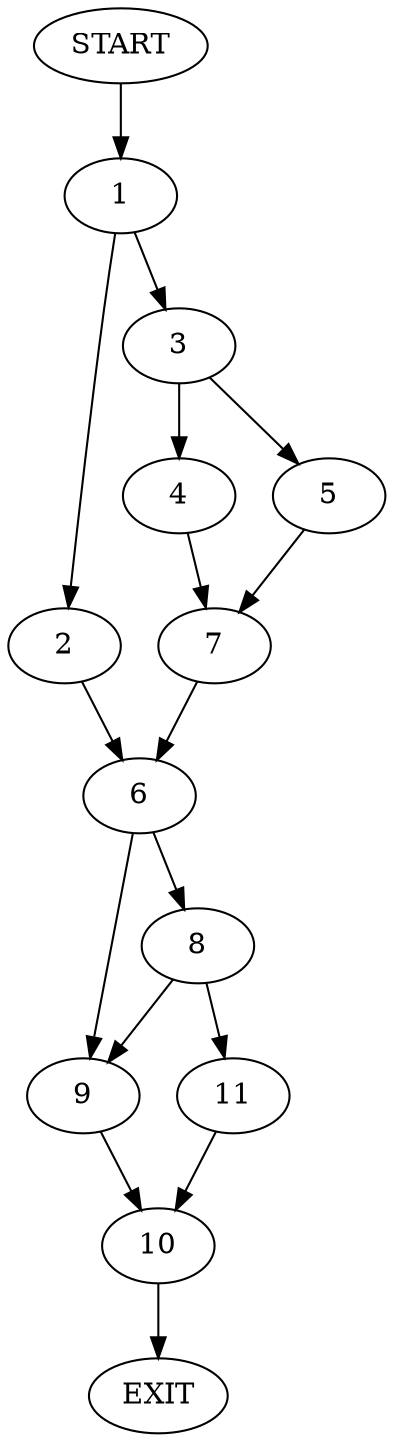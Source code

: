 digraph {
0 [label="START"]
12 [label="EXIT"]
0 -> 1
1 -> 2
1 -> 3
3 -> 4
3 -> 5
2 -> 6
4 -> 7
5 -> 7
7 -> 6
6 -> 8
6 -> 9
9 -> 10
8 -> 11
8 -> 9
11 -> 10
10 -> 12
}

